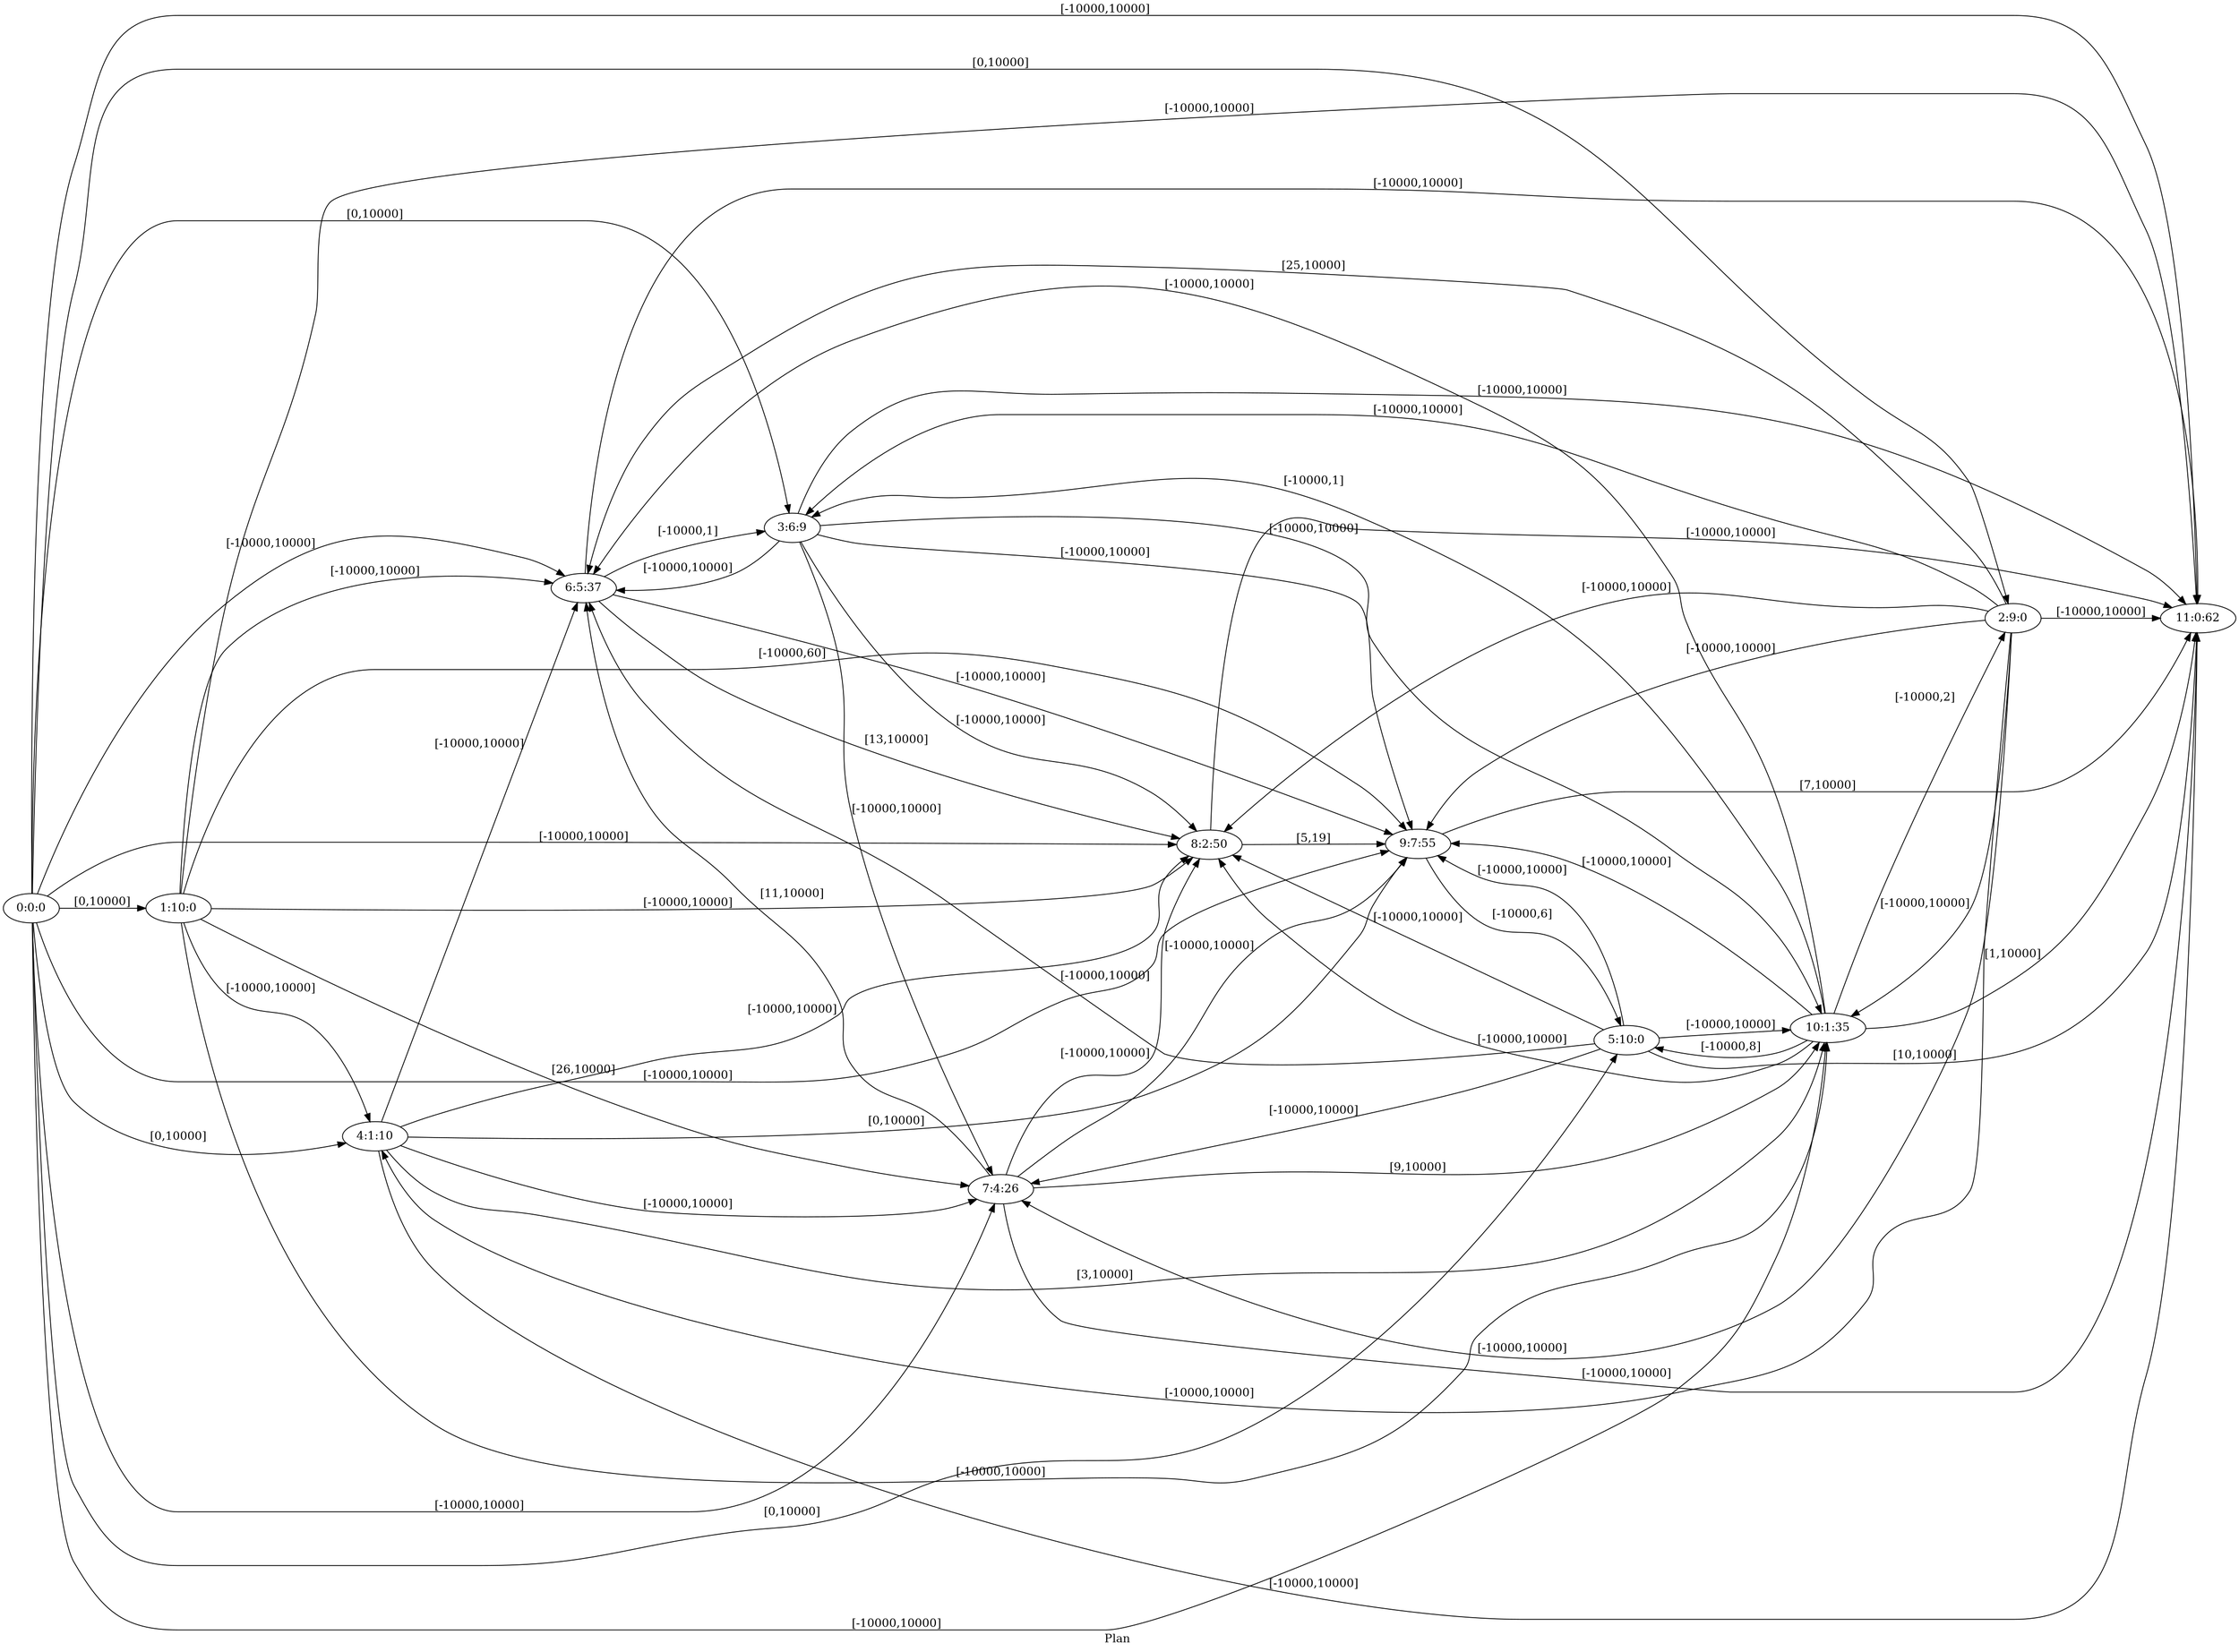 digraph G {
 rankdir = LR;
 nodesep = .45; 
 size = 30;
label="Plan ";
 fldt = 0.509091;
"0:0:0"->"1:10:0"[ label = "[0,10000]"];
"0:0:0"->"2:9:0"[ label = "[0,10000]"];
"0:0:0"->"3:6:9"[ label = "[0,10000]"];
"0:0:0"->"4:1:10"[ label = "[0,10000]"];
"0:0:0"->"5:10:0"[ label = "[0,10000]"];
"0:0:0"->"6:5:37"[ label = "[-10000,10000]"];
"0:0:0"->"7:4:26"[ label = "[-10000,10000]"];
"0:0:0"->"8:2:50"[ label = "[-10000,10000]"];
"0:0:0"->"9:7:55"[ label = "[-10000,10000]"];
"0:0:0"->"10:1:35"[ label = "[-10000,10000]"];
"0:0:0"->"11:0:62"[ label = "[-10000,10000]"];
"1:10:0"->"4:1:10"[ label = "[-10000,10000]"];
"1:10:0"->"6:5:37"[ label = "[-10000,10000]"];
"1:10:0"->"7:4:26"[ label = "[26,10000]"];
"1:10:0"->"8:2:50"[ label = "[-10000,10000]"];
"1:10:0"->"9:7:55"[ label = "[-10000,60]"];
"1:10:0"->"10:1:35"[ label = "[-10000,10000]"];
"1:10:0"->"11:0:62"[ label = "[-10000,10000]"];
"2:9:0"->"3:6:9"[ label = "[-10000,10000]"];
"2:9:0"->"4:1:10"[ label = "[-10000,10000]"];
"2:9:0"->"6:5:37"[ label = "[25,10000]"];
"2:9:0"->"7:4:26"[ label = "[-10000,10000]"];
"2:9:0"->"8:2:50"[ label = "[-10000,10000]"];
"2:9:0"->"9:7:55"[ label = "[-10000,10000]"];
"2:9:0"->"10:1:35"[ label = "[-10000,10000]"];
"2:9:0"->"11:0:62"[ label = "[-10000,10000]"];
"3:6:9"->"6:5:37"[ label = "[-10000,10000]"];
"3:6:9"->"7:4:26"[ label = "[-10000,10000]"];
"3:6:9"->"8:2:50"[ label = "[-10000,10000]"];
"3:6:9"->"9:7:55"[ label = "[-10000,10000]"];
"3:6:9"->"10:1:35"[ label = "[-10000,10000]"];
"3:6:9"->"11:0:62"[ label = "[-10000,10000]"];
"4:1:10"->"6:5:37"[ label = "[-10000,10000]"];
"4:1:10"->"7:4:26"[ label = "[-10000,10000]"];
"4:1:10"->"8:2:50"[ label = "[-10000,10000]"];
"4:1:10"->"9:7:55"[ label = "[0,10000]"];
"4:1:10"->"10:1:35"[ label = "[3,10000]"];
"4:1:10"->"11:0:62"[ label = "[-10000,10000]"];
"5:10:0"->"6:5:37"[ label = "[-10000,10000]"];
"5:10:0"->"7:4:26"[ label = "[-10000,10000]"];
"5:10:0"->"8:2:50"[ label = "[-10000,10000]"];
"5:10:0"->"9:7:55"[ label = "[-10000,10000]"];
"5:10:0"->"10:1:35"[ label = "[-10000,10000]"];
"5:10:0"->"11:0:62"[ label = "[10,10000]"];
"6:5:37"->"3:6:9"[ label = "[-10000,1]"];
"6:5:37"->"8:2:50"[ label = "[13,10000]"];
"6:5:37"->"9:7:55"[ label = "[-10000,10000]"];
"6:5:37"->"11:0:62"[ label = "[-10000,10000]"];
"7:4:26"->"6:5:37"[ label = "[11,10000]"];
"7:4:26"->"8:2:50"[ label = "[-10000,10000]"];
"7:4:26"->"9:7:55"[ label = "[-10000,10000]"];
"7:4:26"->"10:1:35"[ label = "[9,10000]"];
"7:4:26"->"11:0:62"[ label = "[-10000,10000]"];
"8:2:50"->"9:7:55"[ label = "[5,19]"];
"8:2:50"->"11:0:62"[ label = "[-10000,10000]"];
"9:7:55"->"5:10:0"[ label = "[-10000,6]"];
"9:7:55"->"11:0:62"[ label = "[7,10000]"];
"10:1:35"->"2:9:0"[ label = "[-10000,2]"];
"10:1:35"->"3:6:9"[ label = "[-10000,1]"];
"10:1:35"->"5:10:0"[ label = "[-10000,8]"];
"10:1:35"->"6:5:37"[ label = "[-10000,10000]"];
"10:1:35"->"8:2:50"[ label = "[-10000,10000]"];
"10:1:35"->"9:7:55"[ label = "[-10000,10000]"];
"10:1:35"->"11:0:62"[ label = "[1,10000]"];
}
